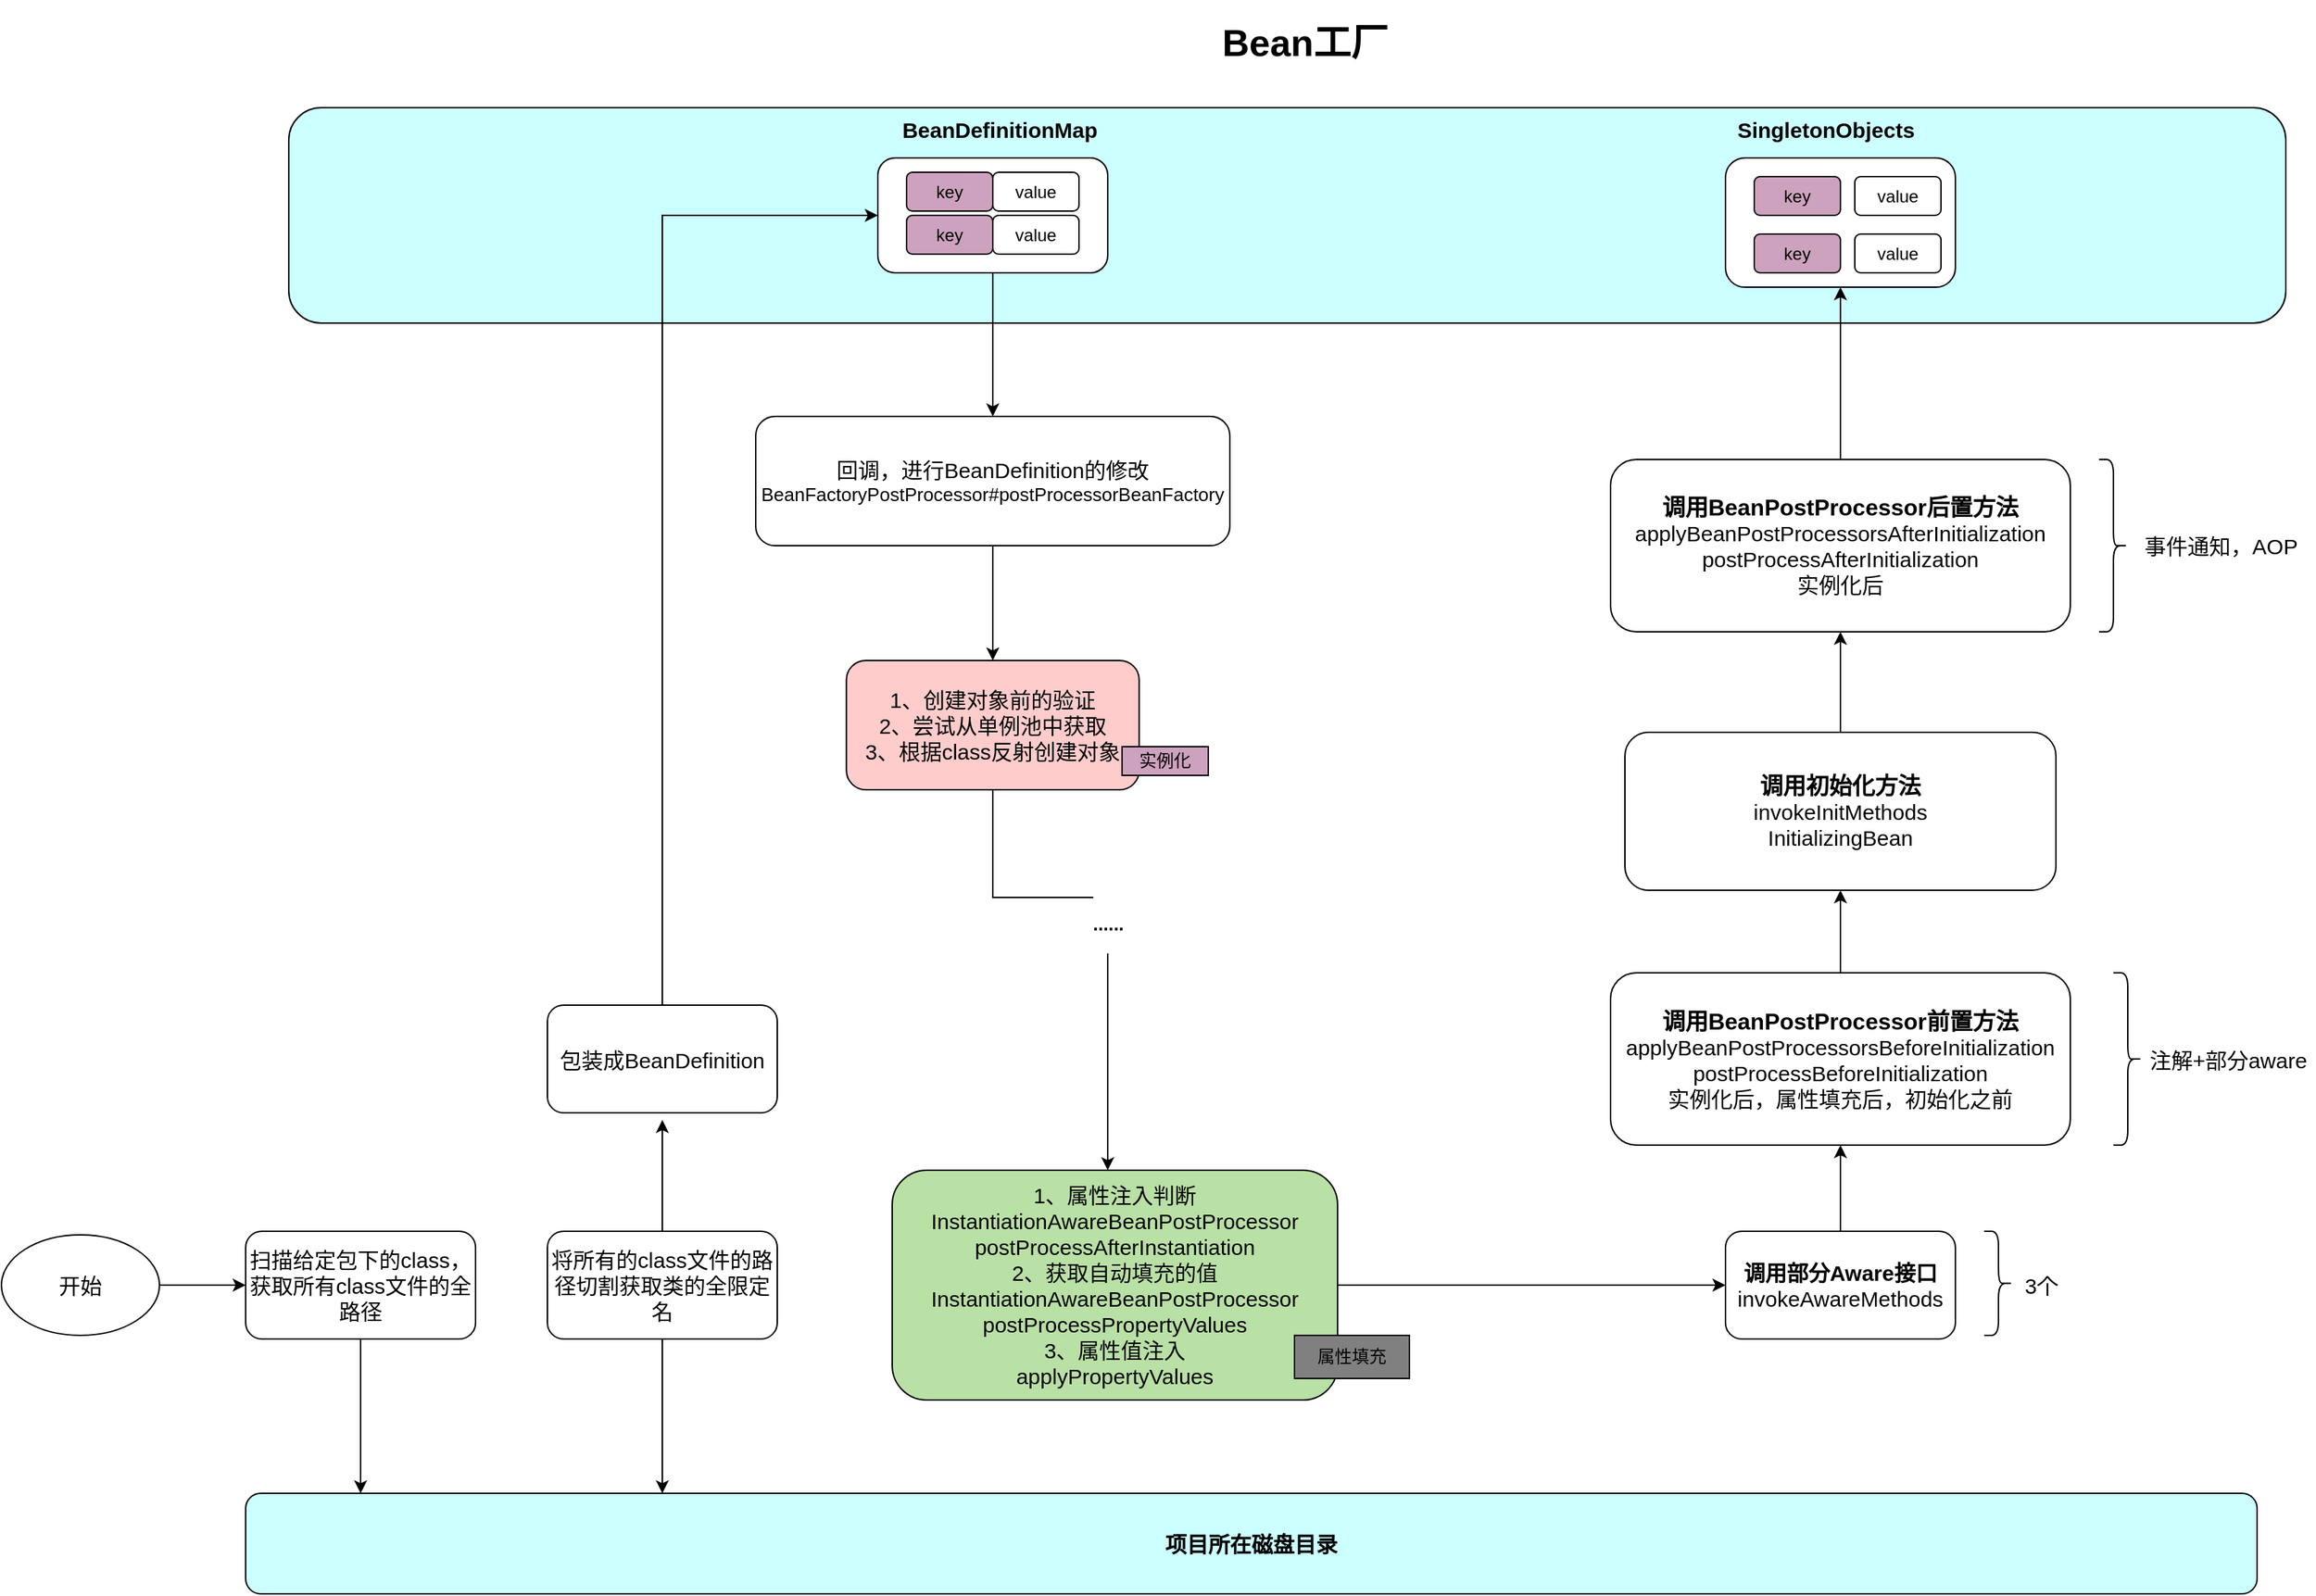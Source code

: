 <mxfile version="14.1.8" type="device"><diagram id="QdLytPzxZlEnbwUjE9TK" name="第 1 页"><mxGraphModel dx="1883" dy="1724" grid="1" gridSize="10" guides="1" tooltips="1" connect="1" arrows="1" fold="1" page="0" pageScale="1" pageWidth="827" pageHeight="1169" math="0" shadow="0"><root><mxCell id="0"/><mxCell id="1" parent="0"/><mxCell id="hj3eG5qrHpXZiGzWssAV-2" value="&lt;font style=&quot;font-size: 15px&quot;&gt;&lt;b&gt;项目所在磁盘目录&lt;/b&gt;&lt;/font&gt;" style="rounded=1;whiteSpace=wrap;html=1;fillColor=#CCFFFF;" vertex="1" parent="1"><mxGeometry x="-30" y="460" width="1400" height="70" as="geometry"/></mxCell><mxCell id="hj3eG5qrHpXZiGzWssAV-5" value="" style="edgeStyle=orthogonalEdgeStyle;rounded=0;orthogonalLoop=1;jettySize=auto;html=1;" edge="1" parent="1" source="hj3eG5qrHpXZiGzWssAV-3" target="hj3eG5qrHpXZiGzWssAV-4"><mxGeometry relative="1" as="geometry"/></mxCell><mxCell id="hj3eG5qrHpXZiGzWssAV-3" value="&lt;font style=&quot;font-size: 15px&quot;&gt;开始&lt;/font&gt;" style="ellipse;whiteSpace=wrap;html=1;" vertex="1" parent="1"><mxGeometry x="-200" y="280" width="110" height="70" as="geometry"/></mxCell><mxCell id="hj3eG5qrHpXZiGzWssAV-6" value="" style="edgeStyle=orthogonalEdgeStyle;rounded=0;orthogonalLoop=1;jettySize=auto;html=1;" edge="1" parent="1" source="hj3eG5qrHpXZiGzWssAV-4"><mxGeometry relative="1" as="geometry"><mxPoint x="50" y="460" as="targetPoint"/></mxGeometry></mxCell><mxCell id="hj3eG5qrHpXZiGzWssAV-4" value="&lt;font style=&quot;font-size: 15px&quot;&gt;扫描给定包下的class，获取所有class文件的全路径&lt;/font&gt;" style="rounded=1;whiteSpace=wrap;html=1;" vertex="1" parent="1"><mxGeometry x="-30" y="277.5" width="160" height="75" as="geometry"/></mxCell><mxCell id="hj3eG5qrHpXZiGzWssAV-8" value="" style="edgeStyle=orthogonalEdgeStyle;rounded=0;orthogonalLoop=1;jettySize=auto;html=1;" edge="1" parent="1" source="hj3eG5qrHpXZiGzWssAV-7" target="hj3eG5qrHpXZiGzWssAV-2"><mxGeometry relative="1" as="geometry"><Array as="points"><mxPoint x="260" y="430"/><mxPoint x="260" y="430"/></Array></mxGeometry></mxCell><mxCell id="hj3eG5qrHpXZiGzWssAV-22" style="edgeStyle=orthogonalEdgeStyle;rounded=0;jumpStyle=none;orthogonalLoop=1;jettySize=auto;html=1;startArrow=none;startFill=0;endArrow=classic;endFill=1;" edge="1" parent="1" source="hj3eG5qrHpXZiGzWssAV-7"><mxGeometry relative="1" as="geometry"><mxPoint x="260" y="200" as="targetPoint"/></mxGeometry></mxCell><mxCell id="hj3eG5qrHpXZiGzWssAV-7" value="&lt;font style=&quot;font-size: 15px&quot;&gt;将所有的class文件的路径切割获取类的全限定名&lt;/font&gt;" style="rounded=1;whiteSpace=wrap;html=1;" vertex="1" parent="1"><mxGeometry x="180" y="277.5" width="160" height="75" as="geometry"/></mxCell><mxCell id="hj3eG5qrHpXZiGzWssAV-9" value="&lt;span style=&quot;font-size: 15px&quot;&gt;包装成BeanDefinition&lt;/span&gt;" style="rounded=1;whiteSpace=wrap;html=1;" vertex="1" parent="1"><mxGeometry x="180" y="120" width="160" height="75" as="geometry"/></mxCell><mxCell id="hj3eG5qrHpXZiGzWssAV-10" value="" style="rounded=1;whiteSpace=wrap;html=1;fillColor=#CCFFFF;" vertex="1" parent="1"><mxGeometry y="-505" width="1390" height="150" as="geometry"/></mxCell><mxCell id="hj3eG5qrHpXZiGzWssAV-20" style="edgeStyle=orthogonalEdgeStyle;rounded=0;jumpStyle=none;orthogonalLoop=1;jettySize=auto;html=1;entryX=0.5;entryY=0;entryDx=0;entryDy=0;startArrow=classic;startFill=1;endArrow=none;endFill=0;" edge="1" parent="1" source="hj3eG5qrHpXZiGzWssAV-11" target="hj3eG5qrHpXZiGzWssAV-9"><mxGeometry relative="1" as="geometry"/></mxCell><mxCell id="hj3eG5qrHpXZiGzWssAV-27" style="edgeStyle=orthogonalEdgeStyle;rounded=0;jumpStyle=none;orthogonalLoop=1;jettySize=auto;html=1;entryX=0.5;entryY=0;entryDx=0;entryDy=0;startArrow=none;startFill=0;endArrow=classic;endFill=1;" edge="1" parent="1" source="hj3eG5qrHpXZiGzWssAV-11" target="hj3eG5qrHpXZiGzWssAV-23"><mxGeometry relative="1" as="geometry"/></mxCell><mxCell id="hj3eG5qrHpXZiGzWssAV-11" value="" style="rounded=1;whiteSpace=wrap;html=1;" vertex="1" parent="1"><mxGeometry x="410" y="-470" width="160" height="80" as="geometry"/></mxCell><mxCell id="hj3eG5qrHpXZiGzWssAV-12" value="key" style="rounded=1;whiteSpace=wrap;html=1;fillColor=#CDA2BE;" vertex="1" parent="1"><mxGeometry x="430" y="-460" width="60" height="27" as="geometry"/></mxCell><mxCell id="hj3eG5qrHpXZiGzWssAV-13" value="value" style="rounded=1;whiteSpace=wrap;html=1;" vertex="1" parent="1"><mxGeometry x="490" y="-460" width="60" height="27" as="geometry"/></mxCell><mxCell id="hj3eG5qrHpXZiGzWssAV-14" value="key" style="rounded=1;whiteSpace=wrap;html=1;fillColor=#CDA2BE;" vertex="1" parent="1"><mxGeometry x="430" y="-430" width="60" height="27" as="geometry"/></mxCell><mxCell id="hj3eG5qrHpXZiGzWssAV-15" value="value" style="rounded=1;whiteSpace=wrap;html=1;" vertex="1" parent="1"><mxGeometry x="490" y="-430" width="60" height="27" as="geometry"/></mxCell><mxCell id="hj3eG5qrHpXZiGzWssAV-16" value="&lt;font style=&quot;font-size: 15px&quot;&gt;&lt;b&gt;BeanDefinitionMap&lt;/b&gt;&lt;/font&gt;" style="text;html=1;strokeColor=none;fillColor=none;align=center;verticalAlign=middle;whiteSpace=wrap;rounded=0;" vertex="1" parent="1"><mxGeometry x="430" y="-500" width="130" height="20" as="geometry"/></mxCell><mxCell id="hj3eG5qrHpXZiGzWssAV-26" value="" style="edgeStyle=orthogonalEdgeStyle;rounded=0;jumpStyle=none;orthogonalLoop=1;jettySize=auto;html=1;startArrow=none;startFill=0;endArrow=classic;endFill=1;" edge="1" parent="1" source="hj3eG5qrHpXZiGzWssAV-23" target="hj3eG5qrHpXZiGzWssAV-25"><mxGeometry relative="1" as="geometry"/></mxCell><mxCell id="hj3eG5qrHpXZiGzWssAV-23" value="&lt;span style=&quot;font-size: 15px&quot;&gt;回调，进行BeanDefinition的修改&lt;/span&gt;&lt;br&gt;&lt;font style=&quot;font-size: 13px&quot;&gt;BeanFactoryPostProcessor#postProcessorBeanFactory&lt;/font&gt;" style="rounded=1;whiteSpace=wrap;html=1;" vertex="1" parent="1"><mxGeometry x="325" y="-290" width="330" height="90" as="geometry"/></mxCell><mxCell id="hj3eG5qrHpXZiGzWssAV-31" value="&lt;h3&gt;......&lt;/h3&gt;" style="edgeStyle=orthogonalEdgeStyle;rounded=0;jumpStyle=none;orthogonalLoop=1;jettySize=auto;html=1;startArrow=none;startFill=0;endArrow=classic;endFill=1;" edge="1" parent="1" source="hj3eG5qrHpXZiGzWssAV-25" target="hj3eG5qrHpXZiGzWssAV-30"><mxGeometry relative="1" as="geometry"><Array as="points"><mxPoint x="490" y="45"/><mxPoint x="570" y="45"/></Array></mxGeometry></mxCell><mxCell id="hj3eG5qrHpXZiGzWssAV-25" value="&lt;span style=&quot;font-size: 15px&quot;&gt;1、创建对象前的验证&lt;br&gt;2、尝试从单例池中获取&lt;br&gt;3、根据class反射创建对象&lt;br&gt;&lt;/span&gt;" style="rounded=1;whiteSpace=wrap;html=1;fillColor=#FFCCCC;" vertex="1" parent="1"><mxGeometry x="388.13" y="-120" width="203.75" height="90" as="geometry"/></mxCell><mxCell id="hj3eG5qrHpXZiGzWssAV-28" value="实例化" style="rounded=0;whiteSpace=wrap;html=1;fillColor=#CDA2BE;" vertex="1" parent="1"><mxGeometry x="580" y="-60" width="60" height="20" as="geometry"/></mxCell><mxCell id="hj3eG5qrHpXZiGzWssAV-35" style="edgeStyle=orthogonalEdgeStyle;rounded=0;jumpStyle=none;orthogonalLoop=1;jettySize=auto;html=1;entryX=0;entryY=0.5;entryDx=0;entryDy=0;startArrow=none;startFill=0;endArrow=classic;endFill=1;" edge="1" parent="1" source="hj3eG5qrHpXZiGzWssAV-30" target="hj3eG5qrHpXZiGzWssAV-33"><mxGeometry relative="1" as="geometry"/></mxCell><mxCell id="hj3eG5qrHpXZiGzWssAV-30" value="&lt;span style=&quot;font-size: 15px&quot;&gt;1、属性注入判断&lt;/span&gt;&lt;br&gt;&lt;span style=&quot;font-size: 15px&quot;&gt;InstantiationAwareBeanPostProcessor&lt;br&gt;&lt;/span&gt;&lt;span style=&quot;font-size: 15px&quot;&gt;postProcessAfterInstantiation&lt;/span&gt;&lt;br&gt;&lt;span style=&quot;font-size: 15px&quot;&gt;2、获取自动填充的值&lt;br&gt;&lt;/span&gt;&lt;span style=&quot;font-size: 15px&quot;&gt;InstantiationAwareBeanPostProcessor&lt;br&gt;&lt;/span&gt;&lt;font style=&quot;font-size: 15px&quot;&gt;p&lt;/font&gt;&lt;font style=&quot;font-size: 15px&quot;&gt;ostProcessPropertyValues&lt;/font&gt;&lt;br&gt;&lt;span style=&quot;font-size: 15px&quot;&gt;3、属性值注入&lt;/span&gt;&lt;br&gt;&lt;span style=&quot;font-size: 15px&quot;&gt;applyPropertyValues&lt;/span&gt;" style="rounded=1;whiteSpace=wrap;html=1;fillColor=#B9E0A5;" vertex="1" parent="1"><mxGeometry x="420" y="235" width="309.99" height="160" as="geometry"/></mxCell><mxCell id="hj3eG5qrHpXZiGzWssAV-32" value="属性填充" style="rounded=0;whiteSpace=wrap;html=1;fillColor=#808080;" vertex="1" parent="1"><mxGeometry x="700" y="350" width="80" height="30" as="geometry"/></mxCell><mxCell id="hj3eG5qrHpXZiGzWssAV-37" value="" style="edgeStyle=orthogonalEdgeStyle;rounded=0;jumpStyle=none;orthogonalLoop=1;jettySize=auto;html=1;startArrow=none;startFill=0;endArrow=classic;endFill=1;" edge="1" parent="1" source="hj3eG5qrHpXZiGzWssAV-33" target="hj3eG5qrHpXZiGzWssAV-36"><mxGeometry relative="1" as="geometry"/></mxCell><mxCell id="hj3eG5qrHpXZiGzWssAV-33" value="&lt;span style=&quot;font-size: 15px&quot;&gt;&lt;b&gt;调用部分Aware接口&lt;/b&gt;&lt;/span&gt;&lt;br&gt;&lt;span style=&quot;font-size: 15px&quot;&gt;invokeAwareMethods&lt;/span&gt;" style="rounded=1;whiteSpace=wrap;html=1;" vertex="1" parent="1"><mxGeometry x="1000" y="277.5" width="160" height="75" as="geometry"/></mxCell><mxCell id="hj3eG5qrHpXZiGzWssAV-47" style="edgeStyle=orthogonalEdgeStyle;rounded=0;jumpStyle=none;orthogonalLoop=1;jettySize=auto;html=1;entryX=0.5;entryY=0;entryDx=0;entryDy=0;startArrow=classic;startFill=1;endArrow=none;endFill=0;" edge="1" parent="1" source="hj3eG5qrHpXZiGzWssAV-34" target="hj3eG5qrHpXZiGzWssAV-38"><mxGeometry relative="1" as="geometry"/></mxCell><mxCell id="hj3eG5qrHpXZiGzWssAV-34" value="" style="rounded=1;whiteSpace=wrap;html=1;fillColor=#FFFFFF;" vertex="1" parent="1"><mxGeometry x="1000" y="-470" width="160" height="90" as="geometry"/></mxCell><mxCell id="hj3eG5qrHpXZiGzWssAV-40" value="" style="edgeStyle=orthogonalEdgeStyle;rounded=0;jumpStyle=none;orthogonalLoop=1;jettySize=auto;html=1;startArrow=none;startFill=0;endArrow=classic;endFill=1;" edge="1" parent="1" source="hj3eG5qrHpXZiGzWssAV-36" target="hj3eG5qrHpXZiGzWssAV-39"><mxGeometry relative="1" as="geometry"/></mxCell><mxCell id="hj3eG5qrHpXZiGzWssAV-36" value="&lt;b&gt;&lt;font style=&quot;font-size: 16px&quot;&gt;调用BeanPostProcessor前置方法&lt;/font&gt;&lt;/b&gt;&lt;br&gt;&lt;span style=&quot;font-size: 15px&quot;&gt;applyBeanPostProcessorsBeforeInitialization&lt;/span&gt;&lt;br&gt;&lt;span style=&quot;font-size: 15px&quot;&gt;postProcessBeforeInitialization&lt;/span&gt;&lt;br&gt;&lt;font style=&quot;font-size: 15px&quot;&gt;实例化后，属性填充后，初始化之前&lt;/font&gt;" style="rounded=1;whiteSpace=wrap;html=1;" vertex="1" parent="1"><mxGeometry x="920" y="97.5" width="320" height="120" as="geometry"/></mxCell><mxCell id="hj3eG5qrHpXZiGzWssAV-38" value="&lt;b&gt;&lt;font style=&quot;font-size: 16px&quot;&gt;调用BeanPostProcessor后置方法&lt;/font&gt;&lt;/b&gt;&lt;br&gt;&lt;span style=&quot;font-size: 15px&quot;&gt;applyBeanPostProcessorsAfterInitialization&lt;/span&gt;&lt;br&gt;&lt;span style=&quot;font-size: 15px&quot;&gt;postProcessAfterInitialization&lt;/span&gt;&lt;br&gt;&lt;font style=&quot;font-size: 15px&quot;&gt;实例化后&lt;/font&gt;" style="rounded=1;whiteSpace=wrap;html=1;" vertex="1" parent="1"><mxGeometry x="920" y="-260" width="320" height="120" as="geometry"/></mxCell><mxCell id="hj3eG5qrHpXZiGzWssAV-41" value="" style="edgeStyle=orthogonalEdgeStyle;rounded=0;jumpStyle=none;orthogonalLoop=1;jettySize=auto;html=1;startArrow=none;startFill=0;endArrow=classic;endFill=1;" edge="1" parent="1" source="hj3eG5qrHpXZiGzWssAV-39" target="hj3eG5qrHpXZiGzWssAV-38"><mxGeometry relative="1" as="geometry"/></mxCell><mxCell id="hj3eG5qrHpXZiGzWssAV-39" value="&lt;b&gt;&lt;font style=&quot;font-size: 16px&quot;&gt;调用初始化方法&lt;/font&gt;&lt;/b&gt;&lt;br&gt;&lt;font style=&quot;font-size: 15px&quot;&gt;invokeInitMethods&lt;br&gt;InitializingBean&lt;/font&gt;" style="rounded=1;whiteSpace=wrap;html=1;" vertex="1" parent="1"><mxGeometry x="930" y="-70" width="300" height="110" as="geometry"/></mxCell><mxCell id="hj3eG5qrHpXZiGzWssAV-42" value="&lt;font style=&quot;font-size: 15px&quot;&gt;&lt;b&gt;SingletonObjects&lt;/b&gt;&lt;/font&gt;" style="text;html=1;strokeColor=none;fillColor=none;align=center;verticalAlign=middle;whiteSpace=wrap;rounded=0;" vertex="1" parent="1"><mxGeometry x="1005" y="-500" width="130" height="20" as="geometry"/></mxCell><mxCell id="hj3eG5qrHpXZiGzWssAV-43" value="key" style="rounded=1;whiteSpace=wrap;html=1;fillColor=#CDA2BE;" vertex="1" parent="1"><mxGeometry x="1020" y="-457" width="60" height="27" as="geometry"/></mxCell><mxCell id="hj3eG5qrHpXZiGzWssAV-44" value="value" style="rounded=1;whiteSpace=wrap;html=1;" vertex="1" parent="1"><mxGeometry x="1090" y="-457" width="60" height="27" as="geometry"/></mxCell><mxCell id="hj3eG5qrHpXZiGzWssAV-45" value="key" style="rounded=1;whiteSpace=wrap;html=1;fillColor=#CDA2BE;" vertex="1" parent="1"><mxGeometry x="1020" y="-417" width="60" height="27" as="geometry"/></mxCell><mxCell id="hj3eG5qrHpXZiGzWssAV-46" value="value" style="rounded=1;whiteSpace=wrap;html=1;" vertex="1" parent="1"><mxGeometry x="1090" y="-417" width="60" height="27" as="geometry"/></mxCell><mxCell id="hj3eG5qrHpXZiGzWssAV-49" value="" style="shape=curlyBracket;whiteSpace=wrap;html=1;rounded=1;fillColor=#FFFFFF;direction=west;size=0.5;" vertex="1" parent="1"><mxGeometry x="1270" y="97.5" width="20" height="120" as="geometry"/></mxCell><mxCell id="hj3eG5qrHpXZiGzWssAV-50" value="&lt;font style=&quot;font-size: 15px&quot;&gt;注解+部分aware&lt;/font&gt;" style="text;html=1;strokeColor=none;fillColor=none;align=center;verticalAlign=middle;whiteSpace=wrap;rounded=0;" vertex="1" parent="1"><mxGeometry x="1290" y="141.5" width="120" height="32" as="geometry"/></mxCell><mxCell id="hj3eG5qrHpXZiGzWssAV-51" value="" style="shape=curlyBracket;whiteSpace=wrap;html=1;rounded=1;fillColor=#FFFFFF;direction=west;size=0.5;" vertex="1" parent="1"><mxGeometry x="1180" y="277.5" width="20" height="72.5" as="geometry"/></mxCell><mxCell id="hj3eG5qrHpXZiGzWssAV-53" value="&lt;font style=&quot;font-size: 15px&quot;&gt;3个&lt;/font&gt;" style="text;html=1;strokeColor=none;fillColor=none;align=center;verticalAlign=middle;whiteSpace=wrap;rounded=0;" vertex="1" parent="1"><mxGeometry x="1200" y="305" width="40" height="20" as="geometry"/></mxCell><mxCell id="hj3eG5qrHpXZiGzWssAV-55" value="" style="shape=curlyBracket;whiteSpace=wrap;html=1;rounded=1;fillColor=#FFFFFF;direction=west;size=0.5;" vertex="1" parent="1"><mxGeometry x="1260" y="-260" width="20" height="120" as="geometry"/></mxCell><mxCell id="hj3eG5qrHpXZiGzWssAV-58" value="&lt;font style=&quot;font-size: 15px&quot;&gt;事件通知，AOP&lt;/font&gt;" style="text;html=1;strokeColor=none;fillColor=none;align=center;verticalAlign=middle;whiteSpace=wrap;rounded=0;" vertex="1" parent="1"><mxGeometry x="1280" y="-210" width="130" height="20" as="geometry"/></mxCell><mxCell id="hj3eG5qrHpXZiGzWssAV-60" value="&lt;b&gt;&lt;font style=&quot;font-size: 26px&quot;&gt;Bean工厂&lt;/font&gt;&lt;/b&gt;" style="text;html=1;strokeColor=none;fillColor=none;align=center;verticalAlign=middle;whiteSpace=wrap;rounded=0;" vertex="1" parent="1"><mxGeometry x="610" y="-580" width="195" height="60" as="geometry"/></mxCell></root></mxGraphModel></diagram></mxfile>